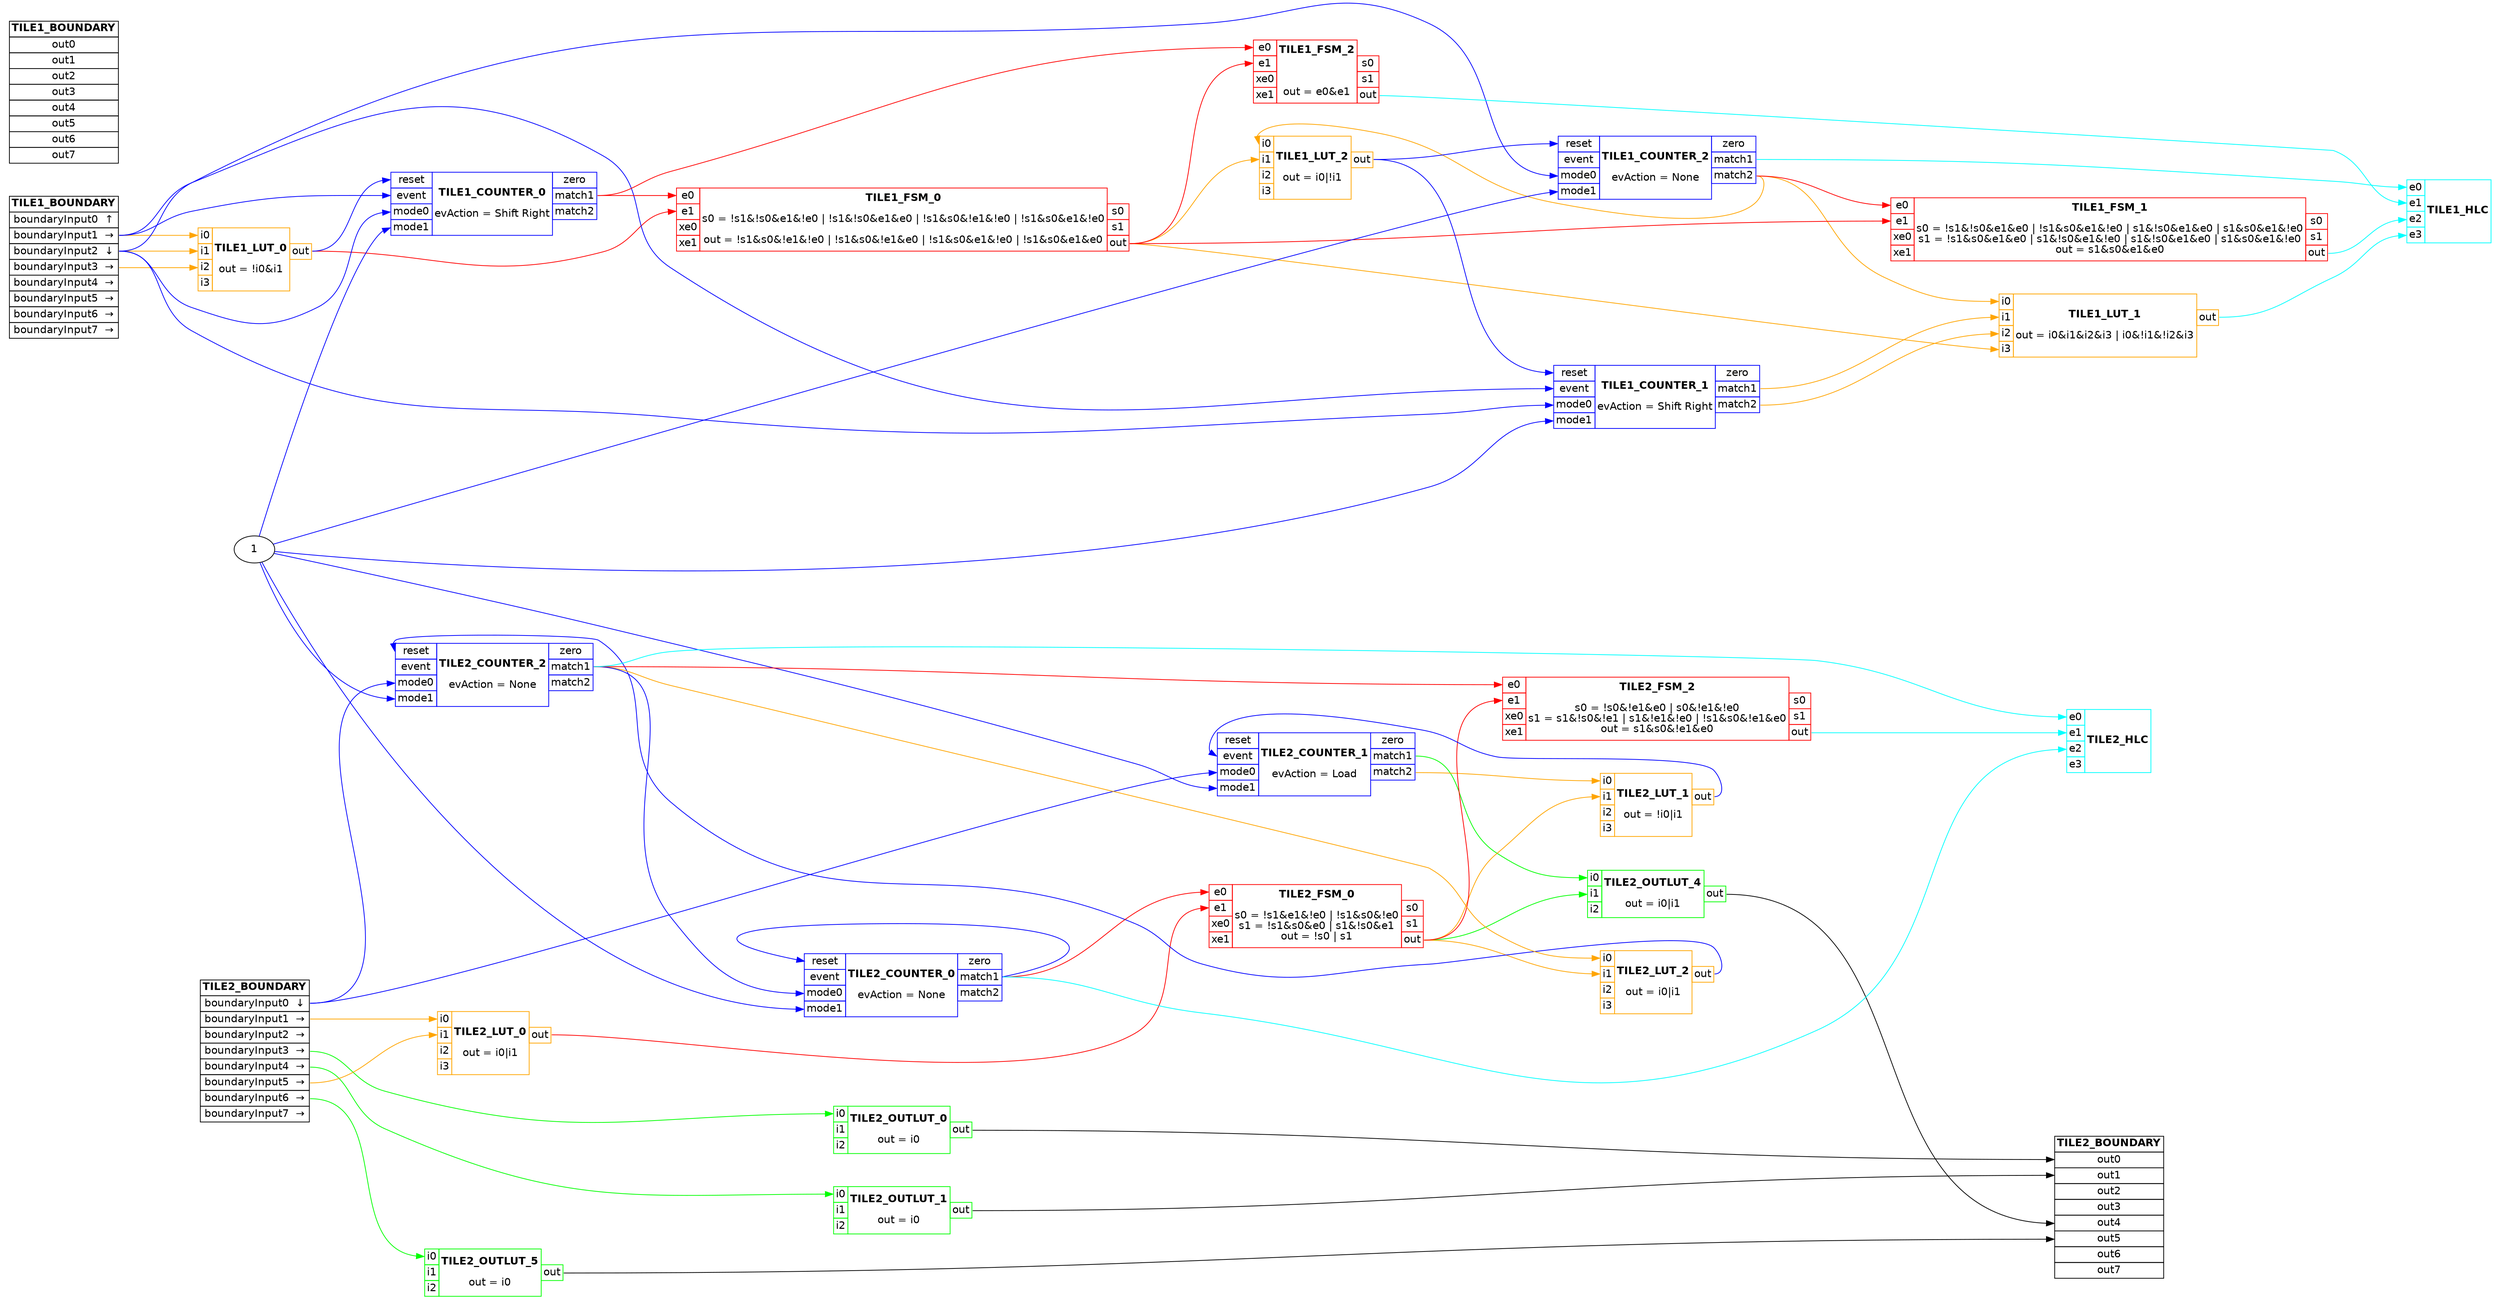 
digraph {
    graph [fontname = "helvetica"];
    node  [fontname = "helvetica"];
    edge  [fontname = "helvetica"];
    graph [mclimit=50 nodesep=0.5 rankdir=LR ranksep=1.25]













    TILE1_LUT_0 [label= <<TABLE BORDER='0' CELLBORDER='1' CELLSPACING='0'>
                       <TR><TD PORT='i0'>i0</TD><TD ROWSPAN='4'><b>TILE1_LUT_0</b><br/><br/>out = !i0&amp;i1</TD></TR>
                       <TR><TD PORT='i1'>i1</TD><TD PORT='out'>out</TD></TR>
                       <TR><TD PORT='i2'>i2</TD></TR>
                       <TR><TD PORT='i3'>i3</TD></TR>
                   </TABLE>> color=orange shape=plaintext]

    TILE1_BOUNDARY:in1:e -> TILE1_LUT_0:i0:w [color=orange]
    TILE1_BOUNDARY:in2:e -> TILE1_LUT_0:i1:w [color=orange]
    TILE1_BOUNDARY:in3:e -> TILE1_LUT_0:i2:w [color=orange]

    TILE1_LUT_1 [label= <<TABLE BORDER='0' CELLBORDER='1' CELLSPACING='0'>
                       <TR><TD PORT='i0'>i0</TD><TD ROWSPAN='4'><b>TILE1_LUT_1</b><br/><br/>out = i0&amp;i1&amp;i2&amp;i3 | i0&amp;!i1&amp;!i2&amp;i3</TD></TR>
                       <TR><TD PORT='i1'>i1</TD><TD PORT='out'>out</TD></TR>
                       <TR><TD PORT='i2'>i2</TD></TR>
                       <TR><TD PORT='i3'>i3</TD></TR>
                   </TABLE>> color=orange shape=plaintext]

    TILE1_COUNTER_2:count_match2:e -> TILE1_LUT_1:i0:w [color=orange]
    TILE1_COUNTER_1:count_match1:e -> TILE1_LUT_1:i1:w [color=orange]
    TILE1_COUNTER_1:count_match2:e -> TILE1_LUT_1:i2:w [color=orange]
    TILE1_FSM_0:OUT:e -> TILE1_LUT_1:i3:w [color=orange]

    TILE1_LUT_2 [label= <<TABLE BORDER='0' CELLBORDER='1' CELLSPACING='0'>
                       <TR><TD PORT='i0'>i0</TD><TD ROWSPAN='4'><b>TILE1_LUT_2</b><br/><br/>out = i0|!i1</TD></TR>
                       <TR><TD PORT='i1'>i1</TD><TD PORT='out'>out</TD></TR>
                       <TR><TD PORT='i2'>i2</TD></TR>
                       <TR><TD PORT='i3'>i3</TD></TR>
                   </TABLE>> color=orange shape=plaintext]

    TILE1_COUNTER_2:count_match2:e -> TILE1_LUT_2:i0:w [color=orange]
    TILE1_FSM_0:OUT:e -> TILE1_LUT_2:i1:w [color=orange]


    TILE1_FSM_0 [label=<<TABLE BORDER='0' CELLBORDER='1' CELLSPACING='0'>
                      <TR><TD PORT='e0'>e0</TD><TD ROWSPAN='4'><b>TILE1_FSM_0</b><br/><br/>s0 = !s1&amp;!s0&amp;e1&amp;!e0 | !s1&amp;!s0&amp;e1&amp;e0 | !s1&amp;s0&amp;!e1&amp;!e0 | !s1&amp;s0&amp;e1&amp;!e0<br/><br/>out = !s1&amp;s0&amp;!e1&amp;!e0 | !s1&amp;s0&amp;!e1&amp;e0 | !s1&amp;s0&amp;e1&amp;!e0 | !s1&amp;s0&amp;e1&amp;e0</TD></TR>
                      <TR><TD PORT='e1'>e1</TD><TD PORT='s0'>s0</TD></TR>
                      <TR><TD PORT='xe0'>xe0</TD><TD PORT='s1'>s1</TD></TR>
                      <TR><TD PORT='xe1'>xe1</TD><TD PORT='out'>out</TD></TR>
                   </TABLE>> color=red shape=plaintext]

    TILE1_COUNTER_0:count_match1:e -> TILE1_FSM_0:e0:w [color=red]
    TILE1_LUT_0:OUT:e -> TILE1_FSM_0:e1:w [color=red]

    TILE1_FSM_1 [label=<<TABLE BORDER='0' CELLBORDER='1' CELLSPACING='0'>
                      <TR><TD PORT='e0'>e0</TD><TD ROWSPAN='4'><b>TILE1_FSM_1</b><br/><br/>s0 = !s1&amp;!s0&amp;e1&amp;e0 | !s1&amp;s0&amp;e1&amp;!e0 | s1&amp;!s0&amp;e1&amp;e0 | s1&amp;s0&amp;e1&amp;!e0<br/>s1 = !s1&amp;s0&amp;e1&amp;e0 | s1&amp;!s0&amp;e1&amp;!e0 | s1&amp;!s0&amp;e1&amp;e0 | s1&amp;s0&amp;e1&amp;!e0<br/>out = s1&amp;s0&amp;e1&amp;e0</TD></TR>
                      <TR><TD PORT='e1'>e1</TD><TD PORT='s0'>s0</TD></TR>
                      <TR><TD PORT='xe0'>xe0</TD><TD PORT='s1'>s1</TD></TR>
                      <TR><TD PORT='xe1'>xe1</TD><TD PORT='out'>out</TD></TR>
                   </TABLE>> color=red shape=plaintext]

    TILE1_COUNTER_2:count_match2:e -> TILE1_FSM_1:e0:w [color=red]
    TILE1_FSM_0:OUT:e -> TILE1_FSM_1:e1:w [color=red]

    TILE1_FSM_2 [label=<<TABLE BORDER='0' CELLBORDER='1' CELLSPACING='0'>
                      <TR><TD PORT='e0'>e0</TD><TD ROWSPAN='4'><b>TILE1_FSM_2</b><br/><br/><br/><br/>out = e0&amp;e1</TD></TR>
                      <TR><TD PORT='e1'>e1</TD><TD PORT='s0'>s0</TD></TR>
                      <TR><TD PORT='xe0'>xe0</TD><TD PORT='s1'>s1</TD></TR>
                      <TR><TD PORT='xe1'>xe1</TD><TD PORT='out'>out</TD></TR>
                   </TABLE>> color=red shape=plaintext]

    TILE1_COUNTER_0:count_match1:e -> TILE1_FSM_2:e0:w [color=red]
    TILE1_FSM_0:OUT:e -> TILE1_FSM_2:e1:w [color=red]


    TILE1_COUNTER_0 [label=<<TABLE BORDER='0' CELLBORDER='1' CELLSPACING='0'>
                    <TR><TD PORT='reset'>reset</TD><TD ROWSPAN='4'><b>TILE1_COUNTER_0</b><br/><br/>evAction = Shift Right</TD><TD PORT='count_zero'>zero</TD></TR>
                    <TR><TD PORT='event'>event</TD><TD PORT='count_match1'>match1</TD></TR>
                    <TR><TD PORT='mode0'>mode0</TD><TD PORT='count_match2'>match2</TD></TR>
                    <TR><TD PORT='mode1'>mode1</TD></TR>
               </TABLE>> color=blue shape=plaintext]

    TILE1_LUT_0:OUT:e -> TILE1_COUNTER_0:reset:w [color=blue]
    TILE1_BOUNDARY:in1:e -> TILE1_COUNTER_0:event:w [color=blue]
    TILE1_BOUNDARY:in2:e -> TILE1_COUNTER_0:mode0:w [color=blue]
    1 -> TILE1_COUNTER_0:mode1:w [color=blue]

    TILE1_COUNTER_1 [label=<<TABLE BORDER='0' CELLBORDER='1' CELLSPACING='0'>
                    <TR><TD PORT='reset'>reset</TD><TD ROWSPAN='4'><b>TILE1_COUNTER_1</b><br/><br/>evAction = Shift Right</TD><TD PORT='count_zero'>zero</TD></TR>
                    <TR><TD PORT='event'>event</TD><TD PORT='count_match1'>match1</TD></TR>
                    <TR><TD PORT='mode0'>mode0</TD><TD PORT='count_match2'>match2</TD></TR>
                    <TR><TD PORT='mode1'>mode1</TD></TR>
               </TABLE>> color=blue shape=plaintext]

    TILE1_LUT_2:OUT:e -> TILE1_COUNTER_1:reset:w [color=blue]
    TILE1_BOUNDARY:in1:e -> TILE1_COUNTER_1:event:w [color=blue]
    TILE1_BOUNDARY:in2:e -> TILE1_COUNTER_1:mode0:w [color=blue]
    1 -> TILE1_COUNTER_1:mode1:w [color=blue]

    TILE1_COUNTER_2 [label=<<TABLE BORDER='0' CELLBORDER='1' CELLSPACING='0'>
                    <TR><TD PORT='reset'>reset</TD><TD ROWSPAN='4'><b>TILE1_COUNTER_2</b><br/><br/>evAction = None</TD><TD PORT='count_zero'>zero</TD></TR>
                    <TR><TD PORT='event'>event</TD><TD PORT='count_match1'>match1</TD></TR>
                    <TR><TD PORT='mode0'>mode0</TD><TD PORT='count_match2'>match2</TD></TR>
                    <TR><TD PORT='mode1'>mode1</TD></TR>
               </TABLE>> color=blue shape=plaintext]

    TILE1_LUT_2:OUT:e -> TILE1_COUNTER_2:reset:w [color=blue]
    TILE1_BOUNDARY:in2:e -> TILE1_COUNTER_2:mode0:w [color=blue]
    1 -> TILE1_COUNTER_2:mode1:w [color=blue]


    TILE1_HLC [label=<<TABLE BORDER='0' CELLBORDER='1' CELLSPACING='0'>
                      <TR><TD PORT='e0'>e0</TD><TD ROWSPAN='4'><b>TILE1_HLC</b></TD></TR>
                      <TR><TD PORT='e1'>e1</TD></TR>
                      <TR><TD PORT='e2'>e2</TD></TR>
                      <TR><TD PORT='e3'>e3</TD></TR>
                  </TABLE>> color=cyan shape=plaintext]

    TILE1_COUNTER_2:count_match1:e -> TILE1_HLC:e0:w [color=cyan]
    TILE1_FSM_2:OUT:e -> TILE1_HLC:e1:w [color=cyan]
    TILE1_FSM_1:OUT:e -> TILE1_HLC:e2:w [color=cyan]
    TILE1_LUT_1:OUT:e -> TILE1_HLC:e3:w [color=cyan]


    TILE1_BOUNDARY [label= <<TABLE BORDER='0' CELLBORDER='1' CELLSPACING='0'>
                       <TR><TD><b>TILE1_BOUNDARY</b></TD></TR>
                       <TR><TD PORT='in0'>boundaryInput0  &#x2191;</TD></TR>
                       <TR><TD PORT='in1'>boundaryInput1  &#x2192;</TD></TR>
                       <TR><TD PORT='in2'>boundaryInput2  &#x2193;</TD></TR>
                       <TR><TD PORT='in3'>boundaryInput3  &#x2192;</TD></TR>
                       <TR><TD PORT='in4'>boundaryInput4  &#x2192;</TD></TR>
                       <TR><TD PORT='in5'>boundaryInput5  &#x2192;</TD></TR>
                       <TR><TD PORT='in6'>boundaryInput6  &#x2192;</TD></TR>
                       <TR><TD PORT='in7'>boundaryInput7  &#x2192;</TD></TR>
                   </TABLE>> color=black shape=plaintext]

    TILE1_BOUNDARY_OUT [label= <<TABLE BORDER='0' CELLBORDER='1' CELLSPACING='0'>
                       <TR><TD><b>TILE1_BOUNDARY</b></TD></TR>
                       <TR><TD PORT='out0'>out0</TD></TR>
                       <TR><TD PORT='out1'>out1</TD></TR>
                       <TR><TD PORT='out2'>out2</TD></TR>
                       <TR><TD PORT='out3'>out3</TD></TR>
                       <TR><TD PORT='out4'>out4</TD></TR>
                       <TR><TD PORT='out5'>out5</TD></TR>
                       <TR><TD PORT='out6'>out6</TD></TR>
                       <TR><TD PORT='out7'>out7</TD></TR>
                   </TABLE>> color=black shape=plaintext]




    TILE2_OUTLUT_0 [label= <<TABLE BORDER='0' CELLBORDER='1' CELLSPACING='0'>
                       <TR><TD PORT='i0'>i0</TD><TD ROWSPAN='4'><b>TILE2_OUTLUT_0</b><br/><br/>out = i0</TD></TR>
                       <TR><TD PORT='i1'>i1</TD><TD PORT='out'>out</TD></TR>
                       <TR><TD PORT='i2'>i2</TD></TR>
                   </TABLE>> color=green shape=plaintext]
    TILE2_OUTLUT_0:out:e -> TILE2_BOUNDARY_OUT:out0:w [color=black]

    TILE2_BOUNDARY:in3:e -> TILE2_OUTLUT_0:i0:w [color=green]

    TILE2_OUTLUT_1 [label= <<TABLE BORDER='0' CELLBORDER='1' CELLSPACING='0'>
                       <TR><TD PORT='i0'>i0</TD><TD ROWSPAN='4'><b>TILE2_OUTLUT_1</b><br/><br/>out = i0</TD></TR>
                       <TR><TD PORT='i1'>i1</TD><TD PORT='out'>out</TD></TR>
                       <TR><TD PORT='i2'>i2</TD></TR>
                   </TABLE>> color=green shape=plaintext]
    TILE2_OUTLUT_1:out:e -> TILE2_BOUNDARY_OUT:out1:w [color=black]

    TILE2_BOUNDARY:in4:e -> TILE2_OUTLUT_1:i0:w [color=green]



    TILE2_OUTLUT_4 [label= <<TABLE BORDER='0' CELLBORDER='1' CELLSPACING='0'>
                       <TR><TD PORT='i0'>i0</TD><TD ROWSPAN='4'><b>TILE2_OUTLUT_4</b><br/><br/>out = i0|i1</TD></TR>
                       <TR><TD PORT='i1'>i1</TD><TD PORT='out'>out</TD></TR>
                       <TR><TD PORT='i2'>i2</TD></TR>
                   </TABLE>> color=green shape=plaintext]
    TILE2_OUTLUT_4:out:e -> TILE2_BOUNDARY_OUT:out4:w [color=black]

    TILE2_COUNTER_1:count_match1:e -> TILE2_OUTLUT_4:i0:w [color=green]
    TILE2_FSM_0:OUT:e -> TILE2_OUTLUT_4:i1:w [color=green]

    TILE2_OUTLUT_5 [label= <<TABLE BORDER='0' CELLBORDER='1' CELLSPACING='0'>
                       <TR><TD PORT='i0'>i0</TD><TD ROWSPAN='4'><b>TILE2_OUTLUT_5</b><br/><br/>out = i0</TD></TR>
                       <TR><TD PORT='i1'>i1</TD><TD PORT='out'>out</TD></TR>
                       <TR><TD PORT='i2'>i2</TD></TR>
                   </TABLE>> color=green shape=plaintext]
    TILE2_OUTLUT_5:out:e -> TILE2_BOUNDARY_OUT:out5:w [color=black]

    TILE2_BOUNDARY:in6:e -> TILE2_OUTLUT_5:i0:w [color=green]






    TILE2_LUT_0 [label= <<TABLE BORDER='0' CELLBORDER='1' CELLSPACING='0'>
                       <TR><TD PORT='i0'>i0</TD><TD ROWSPAN='4'><b>TILE2_LUT_0</b><br/><br/>out = i0|i1</TD></TR>
                       <TR><TD PORT='i1'>i1</TD><TD PORT='out'>out</TD></TR>
                       <TR><TD PORT='i2'>i2</TD></TR>
                       <TR><TD PORT='i3'>i3</TD></TR>
                   </TABLE>> color=orange shape=plaintext]

    TILE2_BOUNDARY:in1:e -> TILE2_LUT_0:i0:w [color=orange]
    TILE2_BOUNDARY:in5:e -> TILE2_LUT_0:i1:w [color=orange]

    TILE2_LUT_1 [label= <<TABLE BORDER='0' CELLBORDER='1' CELLSPACING='0'>
                       <TR><TD PORT='i0'>i0</TD><TD ROWSPAN='4'><b>TILE2_LUT_1</b><br/><br/>out = !i0|i1</TD></TR>
                       <TR><TD PORT='i1'>i1</TD><TD PORT='out'>out</TD></TR>
                       <TR><TD PORT='i2'>i2</TD></TR>
                       <TR><TD PORT='i3'>i3</TD></TR>
                   </TABLE>> color=orange shape=plaintext]

    TILE2_COUNTER_1:count_match2:e -> TILE2_LUT_1:i0:w [color=orange]
    TILE2_FSM_0:OUT:e -> TILE2_LUT_1:i1:w [color=orange]

    TILE2_LUT_2 [label= <<TABLE BORDER='0' CELLBORDER='1' CELLSPACING='0'>
                       <TR><TD PORT='i0'>i0</TD><TD ROWSPAN='4'><b>TILE2_LUT_2</b><br/><br/>out = i0|i1</TD></TR>
                       <TR><TD PORT='i1'>i1</TD><TD PORT='out'>out</TD></TR>
                       <TR><TD PORT='i2'>i2</TD></TR>
                       <TR><TD PORT='i3'>i3</TD></TR>
                   </TABLE>> color=orange shape=plaintext]

    TILE2_COUNTER_2:count_match1:e -> TILE2_LUT_2:i0:w [color=orange]
    TILE2_FSM_0:OUT:e -> TILE2_LUT_2:i1:w [color=orange]


    TILE2_FSM_0 [label=<<TABLE BORDER='0' CELLBORDER='1' CELLSPACING='0'>
                      <TR><TD PORT='e0'>e0</TD><TD ROWSPAN='4'><b>TILE2_FSM_0</b><br/><br/>s0 = !s1&amp;e1&amp;!e0 | !s1&amp;s0&amp;!e0<br/>s1 = !s1&amp;s0&amp;e0 | s1&amp;!s0&amp;e1<br/>out = !s0 | s1</TD></TR>
                      <TR><TD PORT='e1'>e1</TD><TD PORT='s0'>s0</TD></TR>
                      <TR><TD PORT='xe0'>xe0</TD><TD PORT='s1'>s1</TD></TR>
                      <TR><TD PORT='xe1'>xe1</TD><TD PORT='out'>out</TD></TR>
                   </TABLE>> color=red shape=plaintext]

    TILE2_COUNTER_0:count_match1:e -> TILE2_FSM_0:e0:w [color=red]
    TILE2_LUT_0:OUT:e -> TILE2_FSM_0:e1:w [color=red]


    TILE2_FSM_2 [label=<<TABLE BORDER='0' CELLBORDER='1' CELLSPACING='0'>
                      <TR><TD PORT='e0'>e0</TD><TD ROWSPAN='4'><b>TILE2_FSM_2</b><br/><br/>s0 = !s0&amp;!e1&amp;e0 | s0&amp;!e1&amp;!e0<br/>s1 = s1&amp;!s0&amp;!e1 | s1&amp;!e1&amp;!e0 | !s1&amp;s0&amp;!e1&amp;e0<br/>out = s1&amp;s0&amp;!e1&amp;e0</TD></TR>
                      <TR><TD PORT='e1'>e1</TD><TD PORT='s0'>s0</TD></TR>
                      <TR><TD PORT='xe0'>xe0</TD><TD PORT='s1'>s1</TD></TR>
                      <TR><TD PORT='xe1'>xe1</TD><TD PORT='out'>out</TD></TR>
                   </TABLE>> color=red shape=plaintext]

    TILE2_COUNTER_2:count_match1:e -> TILE2_FSM_2:e0:w [color=red]
    TILE2_FSM_0:OUT:e -> TILE2_FSM_2:e1:w [color=red]


    TILE2_COUNTER_0 [label=<<TABLE BORDER='0' CELLBORDER='1' CELLSPACING='0'>
                    <TR><TD PORT='reset'>reset</TD><TD ROWSPAN='4'><b>TILE2_COUNTER_0</b><br/><br/>evAction = None</TD><TD PORT='count_zero'>zero</TD></TR>
                    <TR><TD PORT='event'>event</TD><TD PORT='count_match1'>match1</TD></TR>
                    <TR><TD PORT='mode0'>mode0</TD><TD PORT='count_match2'>match2</TD></TR>
                    <TR><TD PORT='mode1'>mode1</TD></TR>
               </TABLE>> color=blue shape=plaintext]

    TILE2_COUNTER_0:count_match1:e -> TILE2_COUNTER_0:reset:w [color=blue]
    TILE2_COUNTER_2:count_match1:e -> TILE2_COUNTER_0:mode0:w [color=blue]
    1 -> TILE2_COUNTER_0:mode1:w [color=blue]

    TILE2_COUNTER_1 [label=<<TABLE BORDER='0' CELLBORDER='1' CELLSPACING='0'>
                    <TR><TD PORT='reset'>reset</TD><TD ROWSPAN='4'><b>TILE2_COUNTER_1</b><br/><br/>evAction = Load</TD><TD PORT='count_zero'>zero</TD></TR>
                    <TR><TD PORT='event'>event</TD><TD PORT='count_match1'>match1</TD></TR>
                    <TR><TD PORT='mode0'>mode0</TD><TD PORT='count_match2'>match2</TD></TR>
                    <TR><TD PORT='mode1'>mode1</TD></TR>
               </TABLE>> color=blue shape=plaintext]

    TILE2_LUT_1:OUT:e -> TILE2_COUNTER_1:event:w [color=blue]
    TILE2_BOUNDARY:in0:e -> TILE2_COUNTER_1:mode0:w [color=blue]
    1 -> TILE2_COUNTER_1:mode1:w [color=blue]

    TILE2_COUNTER_2 [label=<<TABLE BORDER='0' CELLBORDER='1' CELLSPACING='0'>
                    <TR><TD PORT='reset'>reset</TD><TD ROWSPAN='4'><b>TILE2_COUNTER_2</b><br/><br/>evAction = None</TD><TD PORT='count_zero'>zero</TD></TR>
                    <TR><TD PORT='event'>event</TD><TD PORT='count_match1'>match1</TD></TR>
                    <TR><TD PORT='mode0'>mode0</TD><TD PORT='count_match2'>match2</TD></TR>
                    <TR><TD PORT='mode1'>mode1</TD></TR>
               </TABLE>> color=blue shape=plaintext]

    TILE2_LUT_2:OUT:e -> TILE2_COUNTER_2:reset:w [color=blue]
    TILE2_BOUNDARY:in0:e -> TILE2_COUNTER_2:mode0:w [color=blue]
    1 -> TILE2_COUNTER_2:mode1:w [color=blue]


    TILE2_HLC [label=<<TABLE BORDER='0' CELLBORDER='1' CELLSPACING='0'>
                      <TR><TD PORT='e0'>e0</TD><TD ROWSPAN='4'><b>TILE2_HLC</b></TD></TR>
                      <TR><TD PORT='e1'>e1</TD></TR>
                      <TR><TD PORT='e2'>e2</TD></TR>
                      <TR><TD PORT='e3'>e3</TD></TR>
                  </TABLE>> color=cyan shape=plaintext]

    TILE2_COUNTER_2:count_match1:e -> TILE2_HLC:e0:w [color=cyan]
    TILE2_FSM_2:OUT:e -> TILE2_HLC:e1:w [color=cyan]
    TILE2_COUNTER_0:count_match1:e -> TILE2_HLC:e2:w [color=cyan]


    TILE2_BOUNDARY [label= <<TABLE BORDER='0' CELLBORDER='1' CELLSPACING='0'>
                       <TR><TD><b>TILE2_BOUNDARY</b></TD></TR>
                       <TR><TD PORT='in0'>boundaryInput0  &#x2193;</TD></TR>
                       <TR><TD PORT='in1'>boundaryInput1  &#x2192;</TD></TR>
                       <TR><TD PORT='in2'>boundaryInput2  &#x2192;</TD></TR>
                       <TR><TD PORT='in3'>boundaryInput3  &#x2192;</TD></TR>
                       <TR><TD PORT='in4'>boundaryInput4  &#x2192;</TD></TR>
                       <TR><TD PORT='in5'>boundaryInput5  &#x2192;</TD></TR>
                       <TR><TD PORT='in6'>boundaryInput6  &#x2192;</TD></TR>
                       <TR><TD PORT='in7'>boundaryInput7  &#x2192;</TD></TR>
                   </TABLE>> color=black shape=plaintext]

    TILE2_BOUNDARY_OUT [label= <<TABLE BORDER='0' CELLBORDER='1' CELLSPACING='0'>
                       <TR><TD><b>TILE2_BOUNDARY</b></TD></TR>
                       <TR><TD PORT='out0'>out0</TD></TR>
                       <TR><TD PORT='out1'>out1</TD></TR>
                       <TR><TD PORT='out2'>out2</TD></TR>
                       <TR><TD PORT='out3'>out3</TD></TR>
                       <TR><TD PORT='out4'>out4</TD></TR>
                       <TR><TD PORT='out5'>out5</TD></TR>
                       <TR><TD PORT='out6'>out6</TD></TR>
                       <TR><TD PORT='out7'>out7</TD></TR>
                   </TABLE>> color=black shape=plaintext]



}
